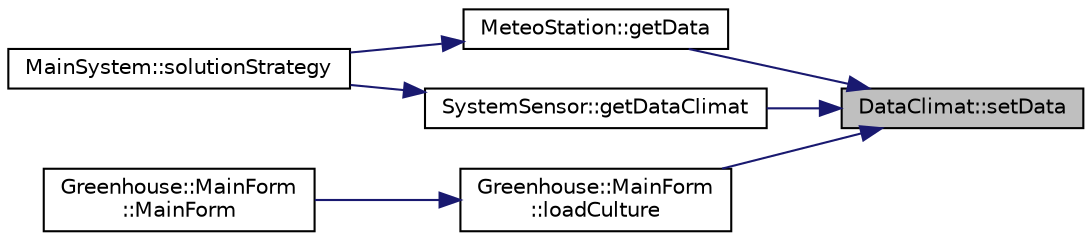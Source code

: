 digraph "DataClimat::setData"
{
 // LATEX_PDF_SIZE
  edge [fontname="Helvetica",fontsize="10",labelfontname="Helvetica",labelfontsize="10"];
  node [fontname="Helvetica",fontsize="10",shape=record];
  rankdir="RL";
  Node1 [label="DataClimat::setData",height=0.2,width=0.4,color="black", fillcolor="grey75", style="filled", fontcolor="black",tooltip=" "];
  Node1 -> Node2 [dir="back",color="midnightblue",fontsize="10",style="solid",fontname="Helvetica"];
  Node2 [label="MeteoStation::getData",height=0.2,width=0.4,color="black", fillcolor="white", style="filled",URL="$class_meteo_station.html#a649bec5862f8c56d3b10ea88785e8f93",tooltip=" "];
  Node2 -> Node3 [dir="back",color="midnightblue",fontsize="10",style="solid",fontname="Helvetica"];
  Node3 [label="MainSystem::solutionStrategy",height=0.2,width=0.4,color="black", fillcolor="white", style="filled",URL="$class_main_system.html#a7d0a9f8665ae2c6a6c6970ac8a6da813",tooltip="воспользоваться стратегией"];
  Node1 -> Node4 [dir="back",color="midnightblue",fontsize="10",style="solid",fontname="Helvetica"];
  Node4 [label="SystemSensor::getDataClimat",height=0.2,width=0.4,color="black", fillcolor="white", style="filled",URL="$class_system_sensor.html#adf7a0394d0bcfcabae923df97a5221c8",tooltip=" "];
  Node4 -> Node3 [dir="back",color="midnightblue",fontsize="10",style="solid",fontname="Helvetica"];
  Node1 -> Node5 [dir="back",color="midnightblue",fontsize="10",style="solid",fontname="Helvetica"];
  Node5 [label="Greenhouse::MainForm\l::loadCulture",height=0.2,width=0.4,color="black", fillcolor="white", style="filled",URL="$class_greenhouse_1_1_main_form.html#a0d745ae1becdb72d3203f79751064cc8",tooltip="Загрузка из файла списка культур в comboBox и их характеристик в список сultures"];
  Node5 -> Node6 [dir="back",color="midnightblue",fontsize="10",style="solid",fontname="Helvetica"];
  Node6 [label="Greenhouse::MainForm\l::MainForm",height=0.2,width=0.4,color="black", fillcolor="white", style="filled",URL="$class_greenhouse_1_1_main_form.html#a5502e54703f86e37f266a9dbd2950bb6",tooltip=" "];
}
